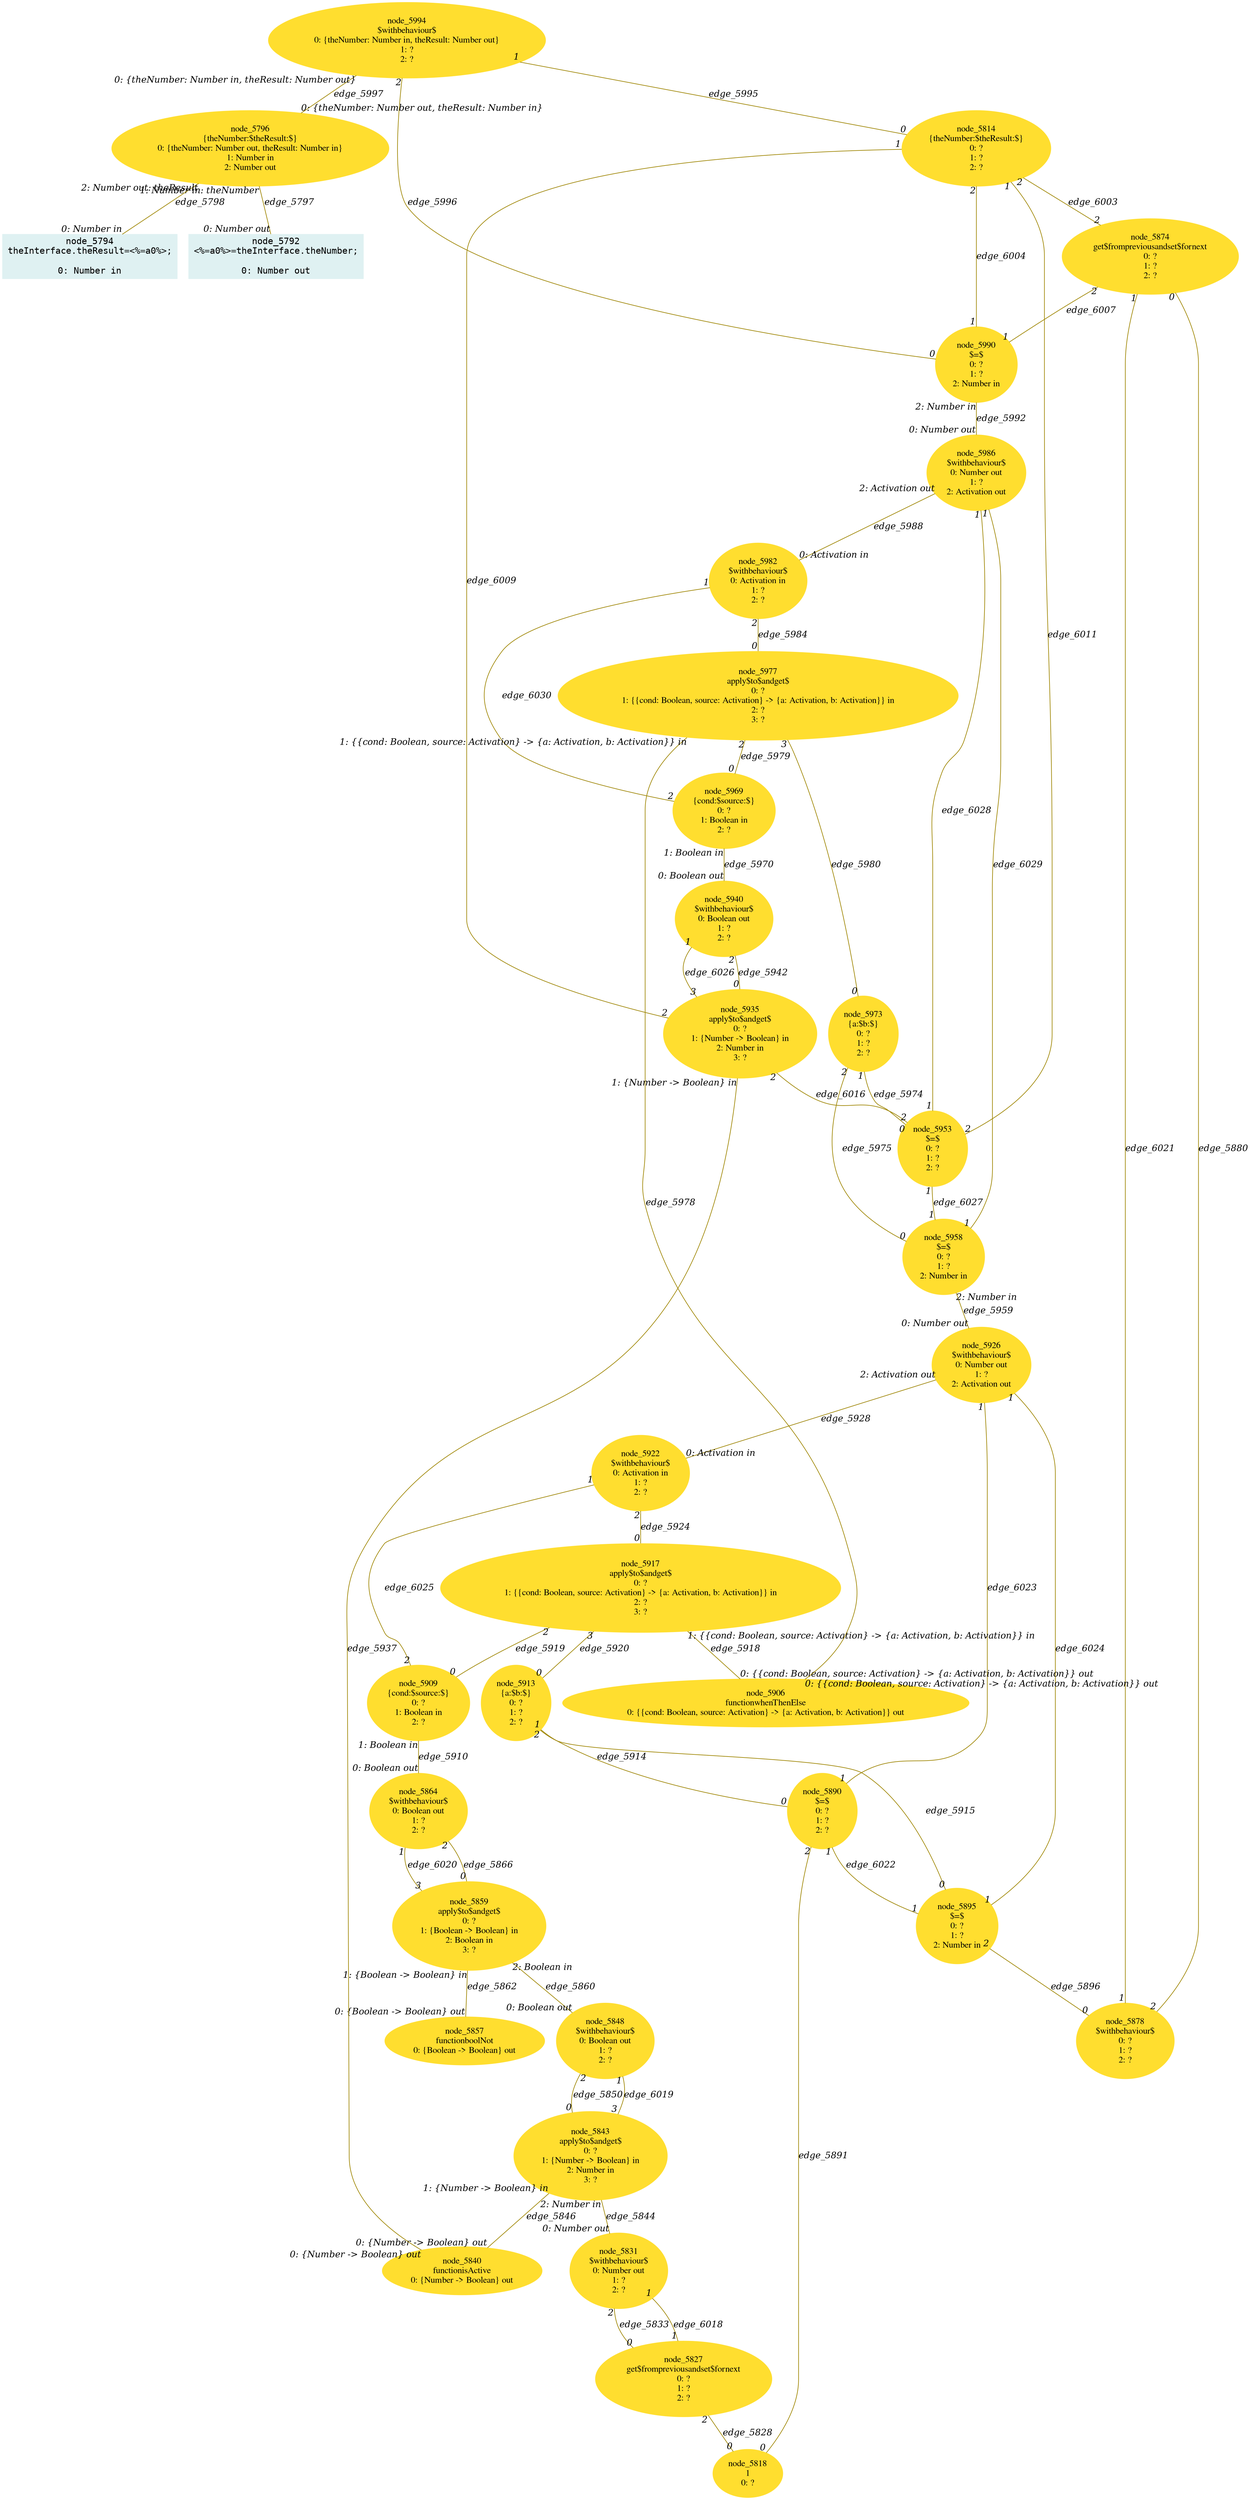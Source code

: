 digraph g{node_5792 [shape="box", style="filled", color="#dff1f2", fontname="Courier", label="node_5792
<%=a0%>=theInterface.theNumber;

0: Number out" ]
node_5794 [shape="box", style="filled", color="#dff1f2", fontname="Courier", label="node_5794
theInterface.theResult=<%=a0%>;

0: Number in" ]
node_5796 [shape="ellipse", style="filled", color="#ffde2f", fontname="Times", label="node_5796
{theNumber:$theResult:$}
0: {theNumber: Number out, theResult: Number in}
1: Number in
2: Number out" ]
node_5814 [shape="ellipse", style="filled", color="#ffde2f", fontname="Times", label="node_5814
{theNumber:$theResult:$}
0: ?
1: ?
2: ?" ]
node_5818 [shape="ellipse", style="filled", color="#ffde2f", fontname="Times", label="node_5818
1
0: ?" ]
node_5827 [shape="ellipse", style="filled", color="#ffde2f", fontname="Times", label="node_5827
get$frompreviousandset$fornext
0: ?
1: ?
2: ?" ]
node_5831 [shape="ellipse", style="filled", color="#ffde2f", fontname="Times", label="node_5831
$withbehaviour$
0: Number out
1: ?
2: ?" ]
node_5840 [shape="ellipse", style="filled", color="#ffde2f", fontname="Times", label="node_5840
functionisActive
0: {Number -> Boolean} out" ]
node_5843 [shape="ellipse", style="filled", color="#ffde2f", fontname="Times", label="node_5843
apply$to$andget$
0: ?
1: {Number -> Boolean} in
2: Number in
3: ?" ]
node_5848 [shape="ellipse", style="filled", color="#ffde2f", fontname="Times", label="node_5848
$withbehaviour$
0: Boolean out
1: ?
2: ?" ]
node_5857 [shape="ellipse", style="filled", color="#ffde2f", fontname="Times", label="node_5857
functionboolNot
0: {Boolean -> Boolean} out" ]
node_5859 [shape="ellipse", style="filled", color="#ffde2f", fontname="Times", label="node_5859
apply$to$andget$
0: ?
1: {Boolean -> Boolean} in
2: Boolean in
3: ?" ]
node_5864 [shape="ellipse", style="filled", color="#ffde2f", fontname="Times", label="node_5864
$withbehaviour$
0: Boolean out
1: ?
2: ?" ]
node_5874 [shape="ellipse", style="filled", color="#ffde2f", fontname="Times", label="node_5874
get$frompreviousandset$fornext
0: ?
1: ?
2: ?" ]
node_5878 [shape="ellipse", style="filled", color="#ffde2f", fontname="Times", label="node_5878
$withbehaviour$
0: ?
1: ?
2: ?" ]
node_5890 [shape="ellipse", style="filled", color="#ffde2f", fontname="Times", label="node_5890
$=$
0: ?
1: ?
2: ?" ]
node_5895 [shape="ellipse", style="filled", color="#ffde2f", fontname="Times", label="node_5895
$=$
0: ?
1: ?
2: Number in" ]
node_5906 [shape="ellipse", style="filled", color="#ffde2f", fontname="Times", label="node_5906
functionwhenThenElse
0: {{cond: Boolean, source: Activation} -> {a: Activation, b: Activation}} out" ]
node_5909 [shape="ellipse", style="filled", color="#ffde2f", fontname="Times", label="node_5909
{cond:$source:$}
0: ?
1: Boolean in
2: ?" ]
node_5913 [shape="ellipse", style="filled", color="#ffde2f", fontname="Times", label="node_5913
{a:$b:$}
0: ?
1: ?
2: ?" ]
node_5917 [shape="ellipse", style="filled", color="#ffde2f", fontname="Times", label="node_5917
apply$to$andget$
0: ?
1: {{cond: Boolean, source: Activation} -> {a: Activation, b: Activation}} in
2: ?
3: ?" ]
node_5922 [shape="ellipse", style="filled", color="#ffde2f", fontname="Times", label="node_5922
$withbehaviour$
0: Activation in
1: ?
2: ?" ]
node_5926 [shape="ellipse", style="filled", color="#ffde2f", fontname="Times", label="node_5926
$withbehaviour$
0: Number out
1: ?
2: Activation out" ]
node_5935 [shape="ellipse", style="filled", color="#ffde2f", fontname="Times", label="node_5935
apply$to$andget$
0: ?
1: {Number -> Boolean} in
2: Number in
3: ?" ]
node_5940 [shape="ellipse", style="filled", color="#ffde2f", fontname="Times", label="node_5940
$withbehaviour$
0: Boolean out
1: ?
2: ?" ]
node_5953 [shape="ellipse", style="filled", color="#ffde2f", fontname="Times", label="node_5953
$=$
0: ?
1: ?
2: ?" ]
node_5958 [shape="ellipse", style="filled", color="#ffde2f", fontname="Times", label="node_5958
$=$
0: ?
1: ?
2: Number in" ]
node_5969 [shape="ellipse", style="filled", color="#ffde2f", fontname="Times", label="node_5969
{cond:$source:$}
0: ?
1: Boolean in
2: ?" ]
node_5973 [shape="ellipse", style="filled", color="#ffde2f", fontname="Times", label="node_5973
{a:$b:$}
0: ?
1: ?
2: ?" ]
node_5977 [shape="ellipse", style="filled", color="#ffde2f", fontname="Times", label="node_5977
apply$to$andget$
0: ?
1: {{cond: Boolean, source: Activation} -> {a: Activation, b: Activation}} in
2: ?
3: ?" ]
node_5982 [shape="ellipse", style="filled", color="#ffde2f", fontname="Times", label="node_5982
$withbehaviour$
0: Activation in
1: ?
2: ?" ]
node_5986 [shape="ellipse", style="filled", color="#ffde2f", fontname="Times", label="node_5986
$withbehaviour$
0: Number out
1: ?
2: Activation out" ]
node_5990 [shape="ellipse", style="filled", color="#ffde2f", fontname="Times", label="node_5990
$=$
0: ?
1: ?
2: Number in" ]
node_5994 [shape="ellipse", style="filled", color="#ffde2f", fontname="Times", label="node_5994
$withbehaviour$
0: {theNumber: Number in, theResult: Number out}
1: ?
2: ?" ]
node_5796 -> node_5792 [dir=none, arrowHead=none, fontname="Times-Italic", arrowsize=1, color="#9d8400", label="edge_5797",  headlabel="0: Number out", taillabel="1: Number in: theNumber" ]
node_5796 -> node_5794 [dir=none, arrowHead=none, fontname="Times-Italic", arrowsize=1, color="#9d8400", label="edge_5798",  headlabel="0: Number in", taillabel="2: Number out: theResult" ]
node_5827 -> node_5818 [dir=none, arrowHead=none, fontname="Times-Italic", arrowsize=1, color="#9d8400", label="edge_5828",  headlabel="0", taillabel="2" ]
node_5831 -> node_5827 [dir=none, arrowHead=none, fontname="Times-Italic", arrowsize=1, color="#9d8400", label="edge_5833",  headlabel="0", taillabel="2" ]
node_5843 -> node_5831 [dir=none, arrowHead=none, fontname="Times-Italic", arrowsize=1, color="#9d8400", label="edge_5844",  headlabel="0: Number out", taillabel="2: Number in" ]
node_5843 -> node_5840 [dir=none, arrowHead=none, fontname="Times-Italic", arrowsize=1, color="#9d8400", label="edge_5846",  headlabel="0: {Number -> Boolean} out", taillabel="1: {Number -> Boolean} in" ]
node_5848 -> node_5843 [dir=none, arrowHead=none, fontname="Times-Italic", arrowsize=1, color="#9d8400", label="edge_5850",  headlabel="0", taillabel="2" ]
node_5859 -> node_5848 [dir=none, arrowHead=none, fontname="Times-Italic", arrowsize=1, color="#9d8400", label="edge_5860",  headlabel="0: Boolean out", taillabel="2: Boolean in" ]
node_5859 -> node_5857 [dir=none, arrowHead=none, fontname="Times-Italic", arrowsize=1, color="#9d8400", label="edge_5862",  headlabel="0: {Boolean -> Boolean} out", taillabel="1: {Boolean -> Boolean} in" ]
node_5864 -> node_5859 [dir=none, arrowHead=none, fontname="Times-Italic", arrowsize=1, color="#9d8400", label="edge_5866",  headlabel="0", taillabel="2" ]
node_5878 -> node_5874 [dir=none, arrowHead=none, fontname="Times-Italic", arrowsize=1, color="#9d8400", label="edge_5880",  headlabel="0", taillabel="2" ]
node_5890 -> node_5818 [dir=none, arrowHead=none, fontname="Times-Italic", arrowsize=1, color="#9d8400", label="edge_5891",  headlabel="0", taillabel="2" ]
node_5895 -> node_5878 [dir=none, arrowHead=none, fontname="Times-Italic", arrowsize=1, color="#9d8400", label="edge_5896",  headlabel="0", taillabel="2" ]
node_5909 -> node_5864 [dir=none, arrowHead=none, fontname="Times-Italic", arrowsize=1, color="#9d8400", label="edge_5910",  headlabel="0: Boolean out", taillabel="1: Boolean in" ]
node_5913 -> node_5890 [dir=none, arrowHead=none, fontname="Times-Italic", arrowsize=1, color="#9d8400", label="edge_5914",  headlabel="0", taillabel="1" ]
node_5913 -> node_5895 [dir=none, arrowHead=none, fontname="Times-Italic", arrowsize=1, color="#9d8400", label="edge_5915",  headlabel="0", taillabel="2" ]
node_5917 -> node_5906 [dir=none, arrowHead=none, fontname="Times-Italic", arrowsize=1, color="#9d8400", label="edge_5918",  headlabel="0: {{cond: Boolean, source: Activation} -> {a: Activation, b: Activation}} out", taillabel="1: {{cond: Boolean, source: Activation} -> {a: Activation, b: Activation}} in" ]
node_5917 -> node_5909 [dir=none, arrowHead=none, fontname="Times-Italic", arrowsize=1, color="#9d8400", label="edge_5919",  headlabel="0", taillabel="2" ]
node_5917 -> node_5913 [dir=none, arrowHead=none, fontname="Times-Italic", arrowsize=1, color="#9d8400", label="edge_5920",  headlabel="0", taillabel="3" ]
node_5922 -> node_5917 [dir=none, arrowHead=none, fontname="Times-Italic", arrowsize=1, color="#9d8400", label="edge_5924",  headlabel="0", taillabel="2" ]
node_5926 -> node_5922 [dir=none, arrowHead=none, fontname="Times-Italic", arrowsize=1, color="#9d8400", label="edge_5928",  headlabel="0: Activation in", taillabel="2: Activation out" ]
node_5935 -> node_5840 [dir=none, arrowHead=none, fontname="Times-Italic", arrowsize=1, color="#9d8400", label="edge_5937",  headlabel="0: {Number -> Boolean} out", taillabel="1: {Number -> Boolean} in" ]
node_5940 -> node_5935 [dir=none, arrowHead=none, fontname="Times-Italic", arrowsize=1, color="#9d8400", label="edge_5942",  headlabel="0", taillabel="2" ]
node_5958 -> node_5926 [dir=none, arrowHead=none, fontname="Times-Italic", arrowsize=1, color="#9d8400", label="edge_5959",  headlabel="0: Number out", taillabel="2: Number in" ]
node_5969 -> node_5940 [dir=none, arrowHead=none, fontname="Times-Italic", arrowsize=1, color="#9d8400", label="edge_5970",  headlabel="0: Boolean out", taillabel="1: Boolean in" ]
node_5973 -> node_5953 [dir=none, arrowHead=none, fontname="Times-Italic", arrowsize=1, color="#9d8400", label="edge_5974",  headlabel="0", taillabel="1" ]
node_5973 -> node_5958 [dir=none, arrowHead=none, fontname="Times-Italic", arrowsize=1, color="#9d8400", label="edge_5975",  headlabel="0", taillabel="2" ]
node_5977 -> node_5906 [dir=none, arrowHead=none, fontname="Times-Italic", arrowsize=1, color="#9d8400", label="edge_5978",  headlabel="0: {{cond: Boolean, source: Activation} -> {a: Activation, b: Activation}} out", taillabel="1: {{cond: Boolean, source: Activation} -> {a: Activation, b: Activation}} in" ]
node_5977 -> node_5969 [dir=none, arrowHead=none, fontname="Times-Italic", arrowsize=1, color="#9d8400", label="edge_5979",  headlabel="0", taillabel="2" ]
node_5977 -> node_5973 [dir=none, arrowHead=none, fontname="Times-Italic", arrowsize=1, color="#9d8400", label="edge_5980",  headlabel="0", taillabel="3" ]
node_5982 -> node_5977 [dir=none, arrowHead=none, fontname="Times-Italic", arrowsize=1, color="#9d8400", label="edge_5984",  headlabel="0", taillabel="2" ]
node_5986 -> node_5982 [dir=none, arrowHead=none, fontname="Times-Italic", arrowsize=1, color="#9d8400", label="edge_5988",  headlabel="0: Activation in", taillabel="2: Activation out" ]
node_5990 -> node_5986 [dir=none, arrowHead=none, fontname="Times-Italic", arrowsize=1, color="#9d8400", label="edge_5992",  headlabel="0: Number out", taillabel="2: Number in" ]
node_5994 -> node_5814 [dir=none, arrowHead=none, fontname="Times-Italic", arrowsize=1, color="#9d8400", label="edge_5995",  headlabel="0", taillabel="1" ]
node_5994 -> node_5990 [dir=none, arrowHead=none, fontname="Times-Italic", arrowsize=1, color="#9d8400", label="edge_5996",  headlabel="0", taillabel="2" ]
node_5994 -> node_5796 [dir=none, arrowHead=none, fontname="Times-Italic", arrowsize=1, color="#9d8400", label="edge_5997",  headlabel="0: {theNumber: Number out, theResult: Number in}", taillabel="0: {theNumber: Number in, theResult: Number out}" ]
node_5814 -> node_5874 [dir=none, arrowHead=none, fontname="Times-Italic", arrowsize=1, color="#9d8400", label="edge_6003",  headlabel="2", taillabel="2" ]
node_5814 -> node_5990 [dir=none, arrowHead=none, fontname="Times-Italic", arrowsize=1, color="#9d8400", label="edge_6004",  headlabel="1", taillabel="2" ]
node_5874 -> node_5990 [dir=none, arrowHead=none, fontname="Times-Italic", arrowsize=1, color="#9d8400", label="edge_6007",  headlabel="1", taillabel="2" ]
node_5814 -> node_5935 [dir=none, arrowHead=none, fontname="Times-Italic", arrowsize=1, color="#9d8400", label="edge_6009",  headlabel="2", taillabel="1" ]
node_5814 -> node_5953 [dir=none, arrowHead=none, fontname="Times-Italic", arrowsize=1, color="#9d8400", label="edge_6011",  headlabel="2", taillabel="1" ]
node_5935 -> node_5953 [dir=none, arrowHead=none, fontname="Times-Italic", arrowsize=1, color="#9d8400", label="edge_6016",  headlabel="2", taillabel="2" ]
node_5827 -> node_5831 [dir=none, arrowHead=none, fontname="Times-Italic", arrowsize=1, color="#9d8400", label="edge_6018",  headlabel="1", taillabel="1" ]
node_5843 -> node_5848 [dir=none, arrowHead=none, fontname="Times-Italic", arrowsize=1, color="#9d8400", label="edge_6019",  headlabel="1", taillabel="3" ]
node_5859 -> node_5864 [dir=none, arrowHead=none, fontname="Times-Italic", arrowsize=1, color="#9d8400", label="edge_6020",  headlabel="1", taillabel="3" ]
node_5874 -> node_5878 [dir=none, arrowHead=none, fontname="Times-Italic", arrowsize=1, color="#9d8400", label="edge_6021",  headlabel="1", taillabel="1" ]
node_5890 -> node_5895 [dir=none, arrowHead=none, fontname="Times-Italic", arrowsize=1, color="#9d8400", label="edge_6022",  headlabel="1", taillabel="1" ]
node_5890 -> node_5926 [dir=none, arrowHead=none, fontname="Times-Italic", arrowsize=1, color="#9d8400", label="edge_6023",  headlabel="1", taillabel="1" ]
node_5895 -> node_5926 [dir=none, arrowHead=none, fontname="Times-Italic", arrowsize=1, color="#9d8400", label="edge_6024",  headlabel="1", taillabel="1" ]
node_5909 -> node_5922 [dir=none, arrowHead=none, fontname="Times-Italic", arrowsize=1, color="#9d8400", label="edge_6025",  headlabel="1", taillabel="2" ]
node_5935 -> node_5940 [dir=none, arrowHead=none, fontname="Times-Italic", arrowsize=1, color="#9d8400", label="edge_6026",  headlabel="1", taillabel="3" ]
node_5953 -> node_5958 [dir=none, arrowHead=none, fontname="Times-Italic", arrowsize=1, color="#9d8400", label="edge_6027",  headlabel="1", taillabel="1" ]
node_5953 -> node_5986 [dir=none, arrowHead=none, fontname="Times-Italic", arrowsize=1, color="#9d8400", label="edge_6028",  headlabel="1", taillabel="1" ]
node_5958 -> node_5986 [dir=none, arrowHead=none, fontname="Times-Italic", arrowsize=1, color="#9d8400", label="edge_6029",  headlabel="1", taillabel="1" ]
node_5969 -> node_5982 [dir=none, arrowHead=none, fontname="Times-Italic", arrowsize=1, color="#9d8400", label="edge_6030",  headlabel="1", taillabel="2" ]
}